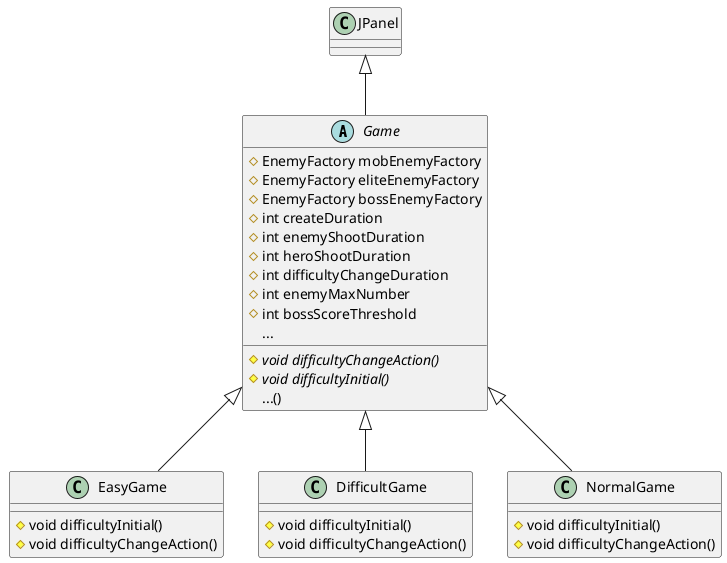 @startuml
abstract class Game {

# EnemyFactory mobEnemyFactory
# EnemyFactory eliteEnemyFactory
# EnemyFactory bossEnemyFactory
# int createDuration
# int enemyShootDuration
# int heroShootDuration
# int difficultyChangeDuration
# int enemyMaxNumber
# int bossScoreThreshold
# {abstract}void difficultyChangeAction()
# {abstract}void difficultyInitial()
...
...()
}
class EasyGame {
# void difficultyInitial()
# void difficultyChangeAction()
}
class DifficultGame {
# void difficultyInitial()
# void difficultyChangeAction()
}
class NormalGame {
# void difficultyInitial()
# void difficultyChangeAction()
}


JPanel <|-- Game
Game <|-- EasyGame
Game <|-- DifficultGame
Game <|-- NormalGame
@enduml